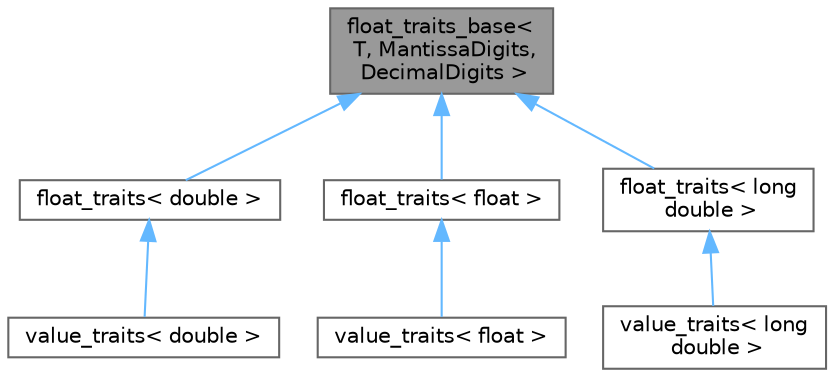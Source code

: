digraph "float_traits_base&lt; T, MantissaDigits, DecimalDigits &gt;"
{
 // LATEX_PDF_SIZE
  bgcolor="transparent";
  edge [fontname=Helvetica,fontsize=10,labelfontname=Helvetica,labelfontsize=10];
  node [fontname=Helvetica,fontsize=10,shape=box,height=0.2,width=0.4];
  Node1 [id="Node000001",label="float_traits_base\<\l T, MantissaDigits,\l DecimalDigits \>",height=0.2,width=0.4,color="gray40", fillcolor="grey60", style="filled", fontcolor="black",tooltip=" "];
  Node1 -> Node2 [id="edge1_Node000001_Node000002",dir="back",color="steelblue1",style="solid",tooltip=" "];
  Node2 [id="Node000002",label="float_traits\< double \>",height=0.2,width=0.4,color="gray40", fillcolor="white", style="filled",URL="$structfloat__traits.html",tooltip=" "];
  Node2 -> Node3 [id="edge2_Node000002_Node000003",dir="back",color="steelblue1",style="solid",tooltip=" "];
  Node3 [id="Node000003",label="value_traits\< double \>",height=0.2,width=0.4,color="gray40", fillcolor="white", style="filled",URL="$structvalue__traits_3_01double_01_4.html",tooltip=" "];
  Node1 -> Node4 [id="edge3_Node000001_Node000004",dir="back",color="steelblue1",style="solid",tooltip=" "];
  Node4 [id="Node000004",label="float_traits\< float \>",height=0.2,width=0.4,color="gray40", fillcolor="white", style="filled",URL="$structfloat__traits.html",tooltip=" "];
  Node4 -> Node5 [id="edge4_Node000004_Node000005",dir="back",color="steelblue1",style="solid",tooltip=" "];
  Node5 [id="Node000005",label="value_traits\< float \>",height=0.2,width=0.4,color="gray40", fillcolor="white", style="filled",URL="$structvalue__traits_3_01float_01_4.html",tooltip=" "];
  Node1 -> Node6 [id="edge5_Node000001_Node000006",dir="back",color="steelblue1",style="solid",tooltip=" "];
  Node6 [id="Node000006",label="float_traits\< long\l double \>",height=0.2,width=0.4,color="gray40", fillcolor="white", style="filled",URL="$structfloat__traits.html",tooltip=" "];
  Node6 -> Node7 [id="edge6_Node000006_Node000007",dir="back",color="steelblue1",style="solid",tooltip=" "];
  Node7 [id="Node000007",label="value_traits\< long\l double \>",height=0.2,width=0.4,color="gray40", fillcolor="white", style="filled",URL="$structvalue__traits_3_01long_01double_01_4.html",tooltip=" "];
}
